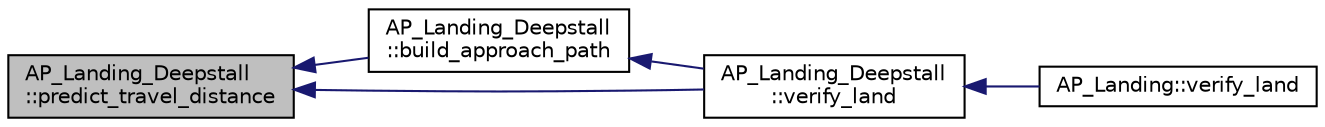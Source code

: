 digraph "AP_Landing_Deepstall::predict_travel_distance"
{
 // INTERACTIVE_SVG=YES
  edge [fontname="Helvetica",fontsize="10",labelfontname="Helvetica",labelfontsize="10"];
  node [fontname="Helvetica",fontsize="10",shape=record];
  rankdir="LR";
  Node1 [label="AP_Landing_Deepstall\l::predict_travel_distance",height=0.2,width=0.4,color="black", fillcolor="grey75", style="filled", fontcolor="black"];
  Node1 -> Node2 [dir="back",color="midnightblue",fontsize="10",style="solid",fontname="Helvetica"];
  Node2 [label="AP_Landing_Deepstall\l::build_approach_path",height=0.2,width=0.4,color="black", fillcolor="white", style="filled",URL="$classAP__Landing__Deepstall.html#a4a72b071a83b10f686db40d93a9ddb7c"];
  Node2 -> Node3 [dir="back",color="midnightblue",fontsize="10",style="solid",fontname="Helvetica"];
  Node3 [label="AP_Landing_Deepstall\l::verify_land",height=0.2,width=0.4,color="black", fillcolor="white", style="filled",URL="$classAP__Landing__Deepstall.html#af3cde793ef57477c3468547de0a8a90f"];
  Node3 -> Node4 [dir="back",color="midnightblue",fontsize="10",style="solid",fontname="Helvetica"];
  Node4 [label="AP_Landing::verify_land",height=0.2,width=0.4,color="black", fillcolor="white", style="filled",URL="$classAP__Landing.html#afdbc34de818b9cb366336c23660fd495"];
  Node1 -> Node3 [dir="back",color="midnightblue",fontsize="10",style="solid",fontname="Helvetica"];
}

